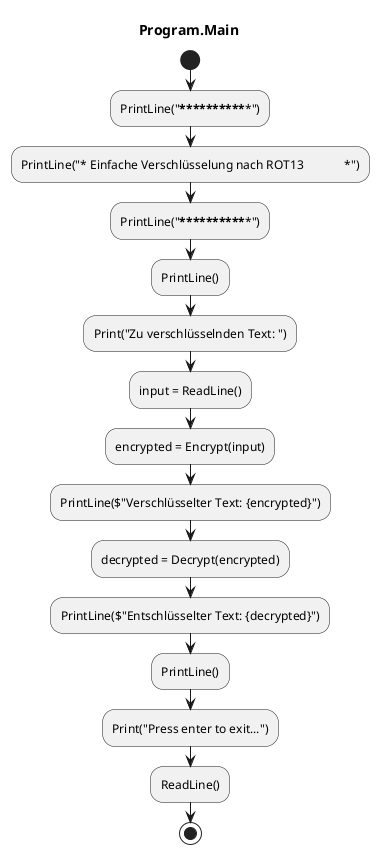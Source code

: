 @startuml Program.Main
title Program.Main
start
:PrintLine("***************************************************");
:PrintLine("* Einfache Verschlüsselung nach ROT13             *");
:PrintLine("***************************************************");
:PrintLine();
:Print("Zu verschlüsselnden Text: ");
:input = ReadLine();
:encrypted = Encrypt(input);
:PrintLine($"Verschlüsselter Text: {encrypted}");
:decrypted = Decrypt(encrypted);
:PrintLine($"Entschlüsselter Text: {decrypted}");
:PrintLine();
:Print("Press enter to exit...");
:ReadLine();
stop
@enduml
